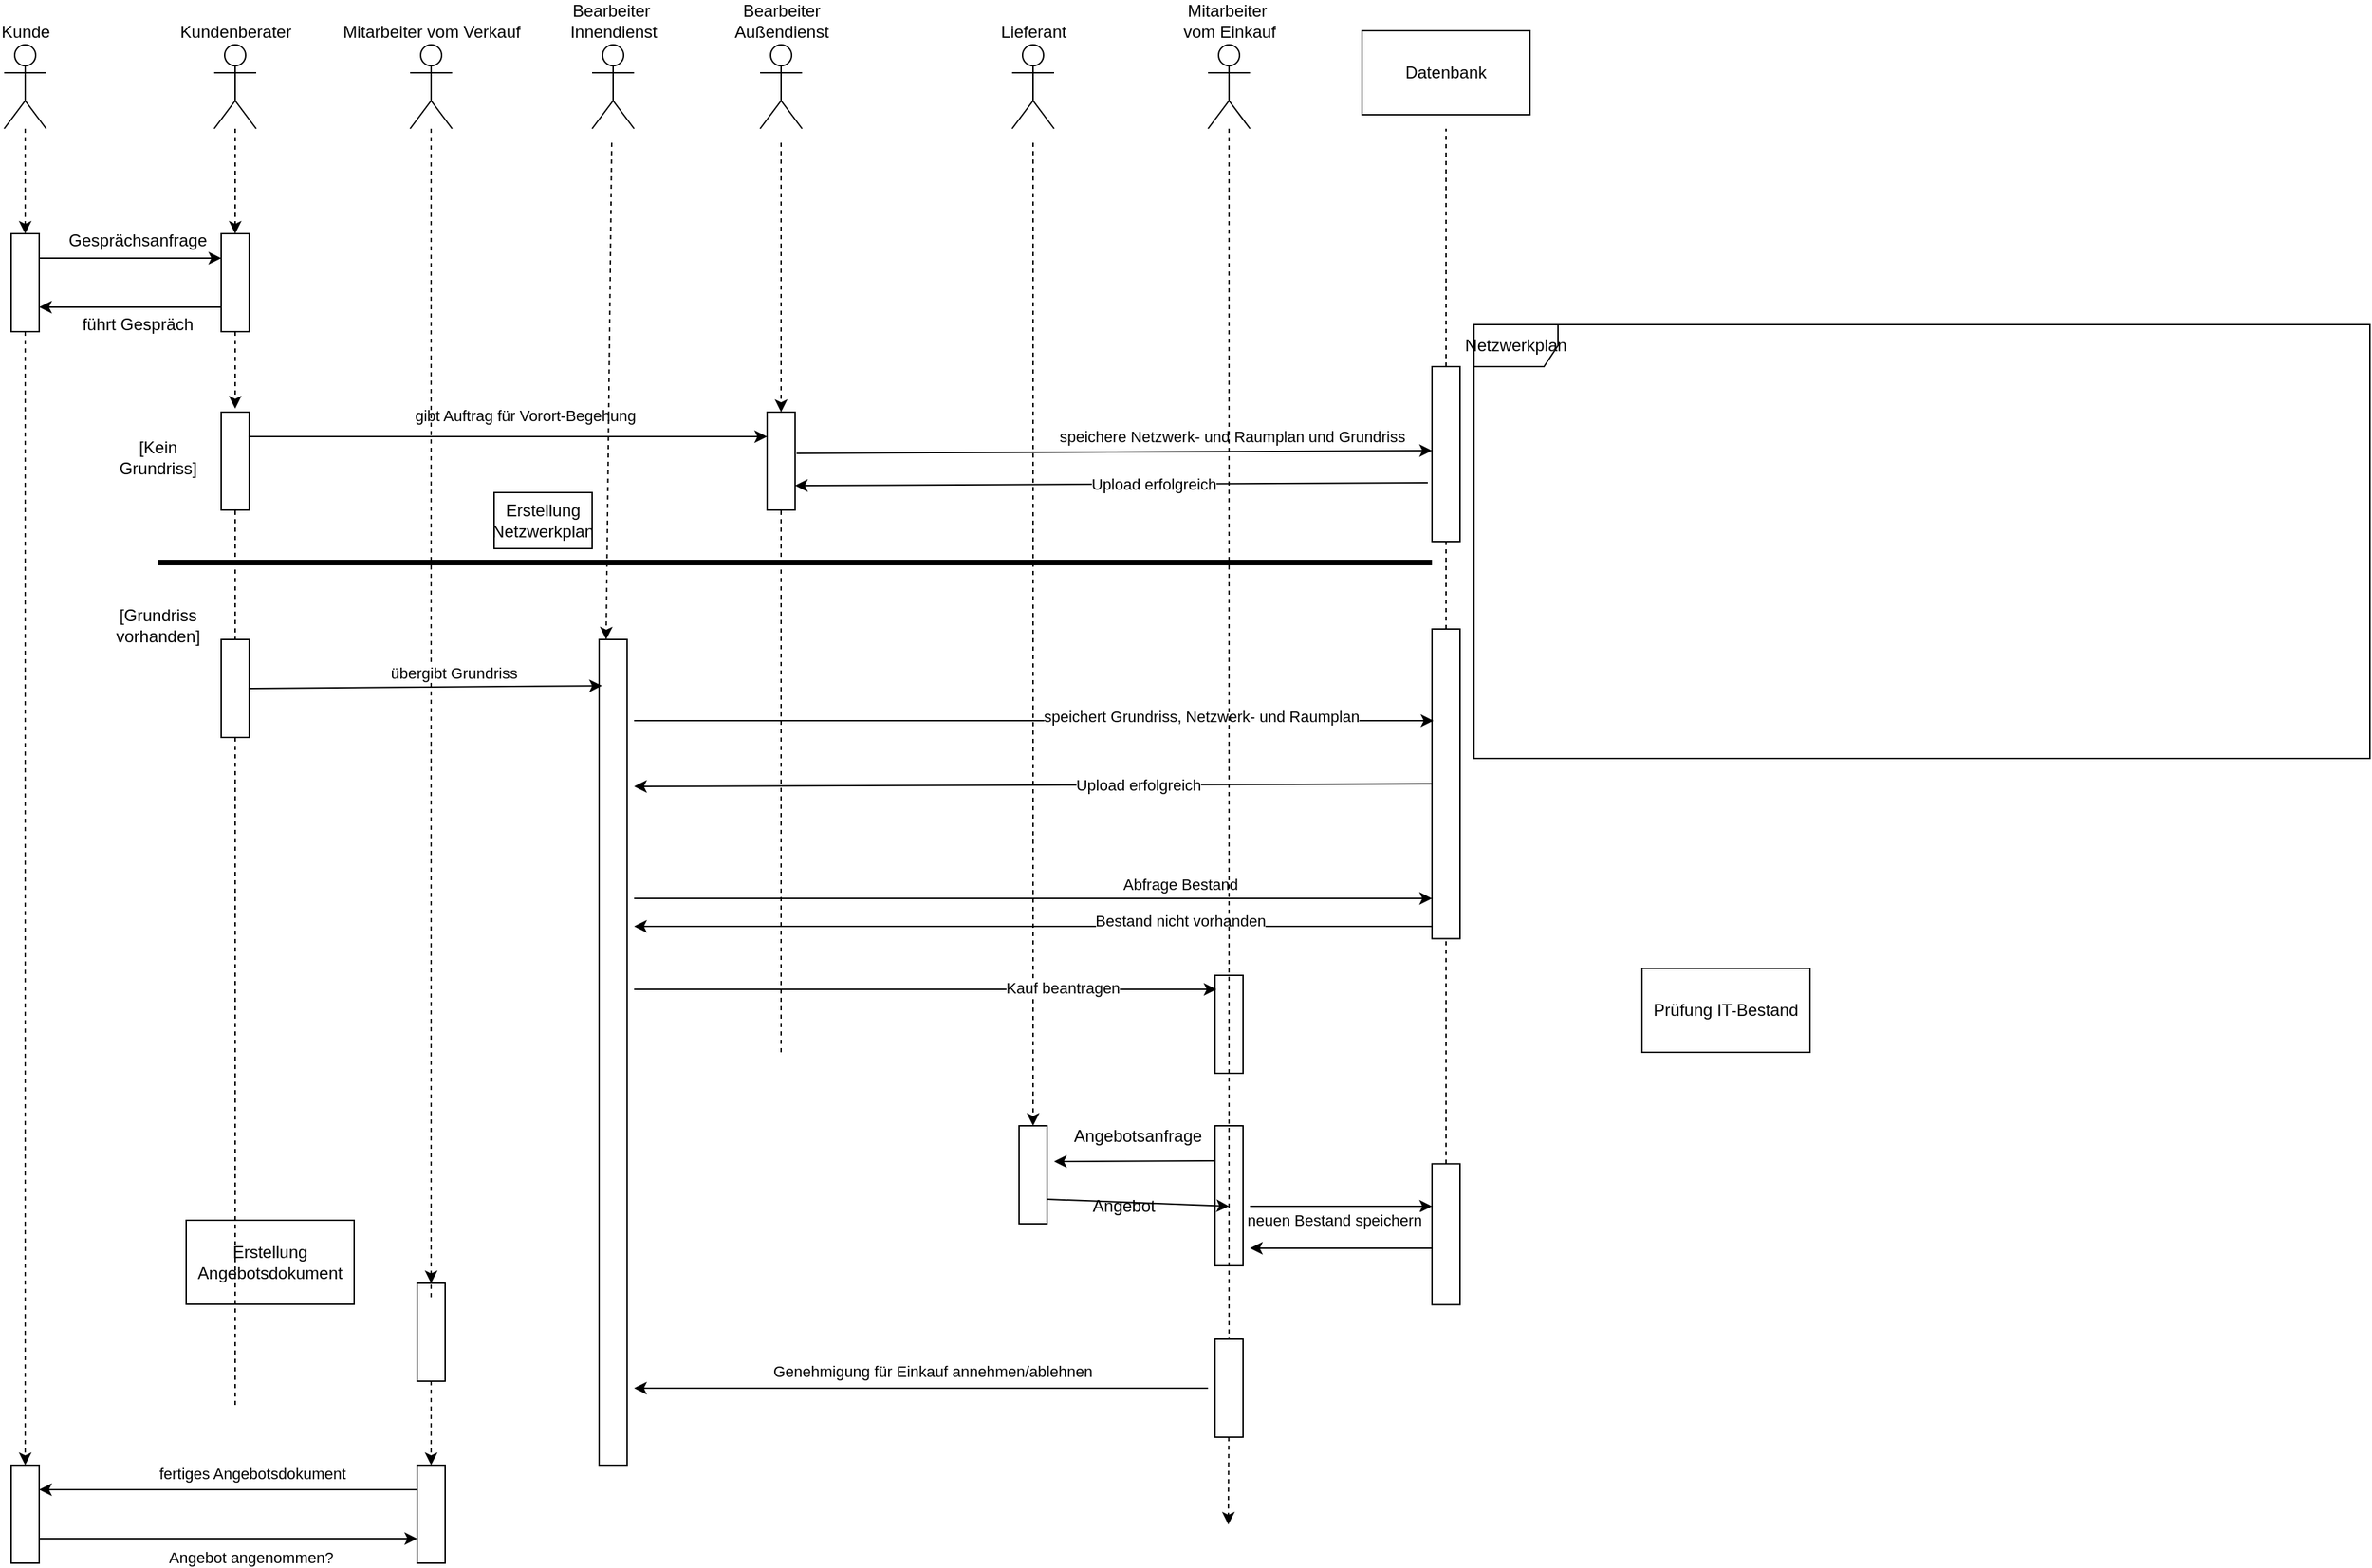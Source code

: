 <mxfile version="17.2.4" type="device"><diagram id="PptWGqQw9mA75Eg4ISWZ" name="Seite-1"><mxGraphModel dx="855" dy="865" grid="1" gridSize="10" guides="1" tooltips="1" connect="1" arrows="1" fold="1" page="1" pageScale="1" pageWidth="827" pageHeight="1169" math="0" shadow="0"><root><mxCell id="0"/><mxCell id="1" parent="0"/><mxCell id="ijj0WkjSVHMJVad7_gdb-12" style="edgeStyle=orthogonalEdgeStyle;rounded=0;orthogonalLoop=1;jettySize=auto;html=1;entryX=1;entryY=0.5;entryDx=0;entryDy=0;dashed=1;" parent="1" source="ijj0WkjSVHMJVad7_gdb-1" target="ijj0WkjSVHMJVad7_gdb-7" edge="1"><mxGeometry relative="1" as="geometry"/></mxCell><mxCell id="ijj0WkjSVHMJVad7_gdb-1" value="Kundenberater" style="shape=umlActor;verticalLabelPosition=top;verticalAlign=bottom;html=1;outlineConnect=0;labelPosition=center;align=center;" parent="1" vertex="1"><mxGeometry x="180" y="40" width="30" height="60" as="geometry"/></mxCell><mxCell id="ijj0WkjSVHMJVad7_gdb-13" style="edgeStyle=orthogonalEdgeStyle;rounded=0;orthogonalLoop=1;jettySize=auto;html=1;exitX=0.75;exitY=1;exitDx=0;exitDy=0;entryX=0.75;entryY=0;entryDx=0;entryDy=0;" parent="1" source="ijj0WkjSVHMJVad7_gdb-4" target="ijj0WkjSVHMJVad7_gdb-7" edge="1"><mxGeometry relative="1" as="geometry"/></mxCell><mxCell id="ijj0WkjSVHMJVad7_gdb-24" style="edgeStyle=orthogonalEdgeStyle;rounded=0;orthogonalLoop=1;jettySize=auto;html=1;dashed=1;entryX=1;entryY=0.5;entryDx=0;entryDy=0;" parent="1" source="ijj0WkjSVHMJVad7_gdb-4" target="2X8zQZr1_9-unPe0bDXJ-4" edge="1"><mxGeometry relative="1" as="geometry"><mxPoint x="45" y="400" as="targetPoint"/></mxGeometry></mxCell><mxCell id="ijj0WkjSVHMJVad7_gdb-4" value="" style="rounded=0;whiteSpace=wrap;html=1;rotation=-90;" parent="1" vertex="1"><mxGeometry x="10" y="200" width="70" height="20" as="geometry"/></mxCell><mxCell id="ijj0WkjSVHMJVad7_gdb-11" style="edgeStyle=orthogonalEdgeStyle;rounded=0;orthogonalLoop=1;jettySize=auto;html=1;dashed=1;" parent="1" source="ijj0WkjSVHMJVad7_gdb-6" target="ijj0WkjSVHMJVad7_gdb-4" edge="1"><mxGeometry relative="1" as="geometry"/></mxCell><mxCell id="ijj0WkjSVHMJVad7_gdb-6" value="Kunde" style="shape=umlActor;verticalLabelPosition=top;verticalAlign=bottom;html=1;labelPosition=center;align=center;" parent="1" vertex="1"><mxGeometry x="30" y="40" width="30" height="60" as="geometry"/></mxCell><mxCell id="ijj0WkjSVHMJVad7_gdb-15" style="edgeStyle=orthogonalEdgeStyle;rounded=0;orthogonalLoop=1;jettySize=auto;html=1;entryX=0.25;entryY=1;entryDx=0;entryDy=0;exitX=0.25;exitY=0;exitDx=0;exitDy=0;" parent="1" source="ijj0WkjSVHMJVad7_gdb-7" target="ijj0WkjSVHMJVad7_gdb-4" edge="1"><mxGeometry relative="1" as="geometry"/></mxCell><mxCell id="ijj0WkjSVHMJVad7_gdb-7" value="" style="rounded=0;whiteSpace=wrap;html=1;rotation=-90;" parent="1" vertex="1"><mxGeometry x="160" y="200" width="70" height="20" as="geometry"/></mxCell><mxCell id="ijj0WkjSVHMJVad7_gdb-14" value="Gesprächsanfrage" style="text;html=1;align=center;verticalAlign=middle;resizable=0;points=[];autosize=1;strokeColor=none;fillColor=none;" parent="1" vertex="1"><mxGeometry x="70" y="170" width="110" height="20" as="geometry"/></mxCell><mxCell id="ijj0WkjSVHMJVad7_gdb-16" value="führt Gespräch" style="text;html=1;align=center;verticalAlign=middle;resizable=0;points=[];autosize=1;strokeColor=none;fillColor=none;" parent="1" vertex="1"><mxGeometry x="80" y="230" width="90" height="20" as="geometry"/></mxCell><mxCell id="ijj0WkjSVHMJVad7_gdb-18" value="Mitarbeiter vom Verkauf" style="shape=umlActor;verticalLabelPosition=top;verticalAlign=bottom;html=1;labelPosition=center;align=center;" parent="1" vertex="1"><mxGeometry x="320" y="40" width="30" height="60" as="geometry"/></mxCell><mxCell id="ijj0WkjSVHMJVad7_gdb-19" value="Bearbeiter&amp;nbsp;&lt;br&gt;Innendienst&lt;br&gt;" style="shape=umlActor;verticalLabelPosition=top;verticalAlign=bottom;html=1;outlineConnect=0;labelPosition=center;align=center;" parent="1" vertex="1"><mxGeometry x="450" y="40" width="30" height="60" as="geometry"/></mxCell><mxCell id="ijj0WkjSVHMJVad7_gdb-20" value="Bearbeiter&lt;br&gt;Außendienst" style="shape=umlActor;verticalLabelPosition=top;verticalAlign=bottom;html=1;outlineConnect=0;labelPosition=center;align=center;" parent="1" vertex="1"><mxGeometry x="570" y="40" width="30" height="60" as="geometry"/></mxCell><mxCell id="ijj0WkjSVHMJVad7_gdb-21" value="Lieferant" style="shape=umlActor;verticalLabelPosition=top;verticalAlign=bottom;html=1;outlineConnect=0;labelPosition=center;align=center;" parent="1" vertex="1"><mxGeometry x="750" y="40" width="30" height="60" as="geometry"/></mxCell><mxCell id="ijj0WkjSVHMJVad7_gdb-22" value="Mitarbeiter&amp;nbsp;&lt;br&gt;vom Einkauf&lt;br&gt;" style="shape=umlActor;verticalLabelPosition=top;verticalAlign=bottom;html=1;outlineConnect=0;labelPosition=center;align=center;" parent="1" vertex="1"><mxGeometry x="890" y="40" width="30" height="60" as="geometry"/></mxCell><mxCell id="2X8zQZr1_9-unPe0bDXJ-2" value="" style="rounded=0;whiteSpace=wrap;html=1;rotation=-90;" parent="1" vertex="1"><mxGeometry x="160" y="327.5" width="70" height="20" as="geometry"/></mxCell><mxCell id="2X8zQZr1_9-unPe0bDXJ-4" value="" style="rounded=0;whiteSpace=wrap;html=1;rotation=-90;" parent="1" vertex="1"><mxGeometry x="10" y="1080" width="70" height="20" as="geometry"/></mxCell><mxCell id="2X8zQZr1_9-unPe0bDXJ-6" value="" style="rounded=0;whiteSpace=wrap;html=1;rotation=-90;" parent="1" vertex="1"><mxGeometry x="730" y="837.5" width="70" height="20" as="geometry"/></mxCell><mxCell id="2X8zQZr1_9-unPe0bDXJ-7" value="" style="rounded=0;whiteSpace=wrap;html=1;rotation=-90;" parent="1" vertex="1"><mxGeometry x="855" y="852.5" width="100" height="20" as="geometry"/></mxCell><mxCell id="2X8zQZr1_9-unPe0bDXJ-8" value="" style="rounded=0;whiteSpace=wrap;html=1;rotation=-90;" parent="1" vertex="1"><mxGeometry x="170" y="750" width="590" height="20" as="geometry"/></mxCell><mxCell id="2X8zQZr1_9-unPe0bDXJ-9" value="" style="rounded=0;whiteSpace=wrap;html=1;rotation=-90;" parent="1" vertex="1"><mxGeometry x="550" y="327.5" width="70" height="20" as="geometry"/></mxCell><mxCell id="2X8zQZr1_9-unPe0bDXJ-11" value="" style="endArrow=classic;html=1;rounded=0;exitX=0.75;exitY=1;exitDx=0;exitDy=0;entryX=0.75;entryY=0;entryDx=0;entryDy=0;" parent="1" source="2X8zQZr1_9-unPe0bDXJ-2" target="2X8zQZr1_9-unPe0bDXJ-9" edge="1"><mxGeometry width="50" height="50" relative="1" as="geometry"><mxPoint x="320" y="397.5" as="sourcePoint"/><mxPoint x="370" y="347.5" as="targetPoint"/></mxGeometry></mxCell><mxCell id="X0jeM4zKIo98r6o8vJ_5-3" value="gibt Auftrag für Vorort-Begehung" style="edgeLabel;html=1;align=center;verticalAlign=middle;resizable=0;points=[];" parent="2X8zQZr1_9-unPe0bDXJ-11" vertex="1" connectable="0"><mxGeometry x="0.065" y="-2" relative="1" as="geometry"><mxPoint y="-17" as="offset"/></mxGeometry></mxCell><mxCell id="2X8zQZr1_9-unPe0bDXJ-13" value="" style="endArrow=classic;html=1;rounded=0;dashed=1;exitX=0;exitY=0.5;exitDx=0;exitDy=0;" parent="1" source="ijj0WkjSVHMJVad7_gdb-7" edge="1"><mxGeometry width="50" height="50" relative="1" as="geometry"><mxPoint x="140" y="530" as="sourcePoint"/><mxPoint x="195" y="300" as="targetPoint"/></mxGeometry></mxCell><mxCell id="2X8zQZr1_9-unPe0bDXJ-22" value="Prüfung IT-Bestand" style="rounded=0;whiteSpace=wrap;html=1;" parent="1" vertex="1"><mxGeometry x="1200" y="700" width="120" height="60" as="geometry"/></mxCell><mxCell id="2X8zQZr1_9-unPe0bDXJ-26" value="" style="endArrow=classic;html=1;rounded=0;exitX=0.75;exitY=0;exitDx=0;exitDy=0;" parent="1" source="2X8zQZr1_9-unPe0bDXJ-7" edge="1"><mxGeometry width="50" height="50" relative="1" as="geometry"><mxPoint x="900" y="980" as="sourcePoint"/><mxPoint x="780" y="838" as="targetPoint"/></mxGeometry></mxCell><mxCell id="2X8zQZr1_9-unPe0bDXJ-28" value="Angebotsanfrage" style="text;html=1;strokeColor=none;fillColor=none;align=center;verticalAlign=middle;whiteSpace=wrap;rounded=0;" parent="1" vertex="1"><mxGeometry x="750" y="810" width="180" height="20" as="geometry"/></mxCell><mxCell id="2X8zQZr1_9-unPe0bDXJ-30" value="" style="endArrow=classic;html=1;rounded=0;exitX=0.25;exitY=1;exitDx=0;exitDy=0;" parent="1" source="2X8zQZr1_9-unPe0bDXJ-6" edge="1"><mxGeometry width="50" height="50" relative="1" as="geometry"><mxPoint x="890" y="970" as="sourcePoint"/><mxPoint x="905" y="870" as="targetPoint"/></mxGeometry></mxCell><mxCell id="2X8zQZr1_9-unPe0bDXJ-31" value="Angebot" style="text;html=1;strokeColor=none;fillColor=none;align=center;verticalAlign=middle;whiteSpace=wrap;rounded=0;" parent="1" vertex="1"><mxGeometry x="740" y="860" width="180" height="20" as="geometry"/></mxCell><mxCell id="2X8zQZr1_9-unPe0bDXJ-36" value="Erstellung Netzwerkplan" style="rounded=0;whiteSpace=wrap;html=1;" parent="1" vertex="1"><mxGeometry x="380" y="360" width="70" height="40" as="geometry"/></mxCell><mxCell id="2X8zQZr1_9-unPe0bDXJ-39" value="" style="endArrow=classic;html=1;rounded=0;" parent="1" edge="1"><mxGeometry width="50" height="50" relative="1" as="geometry"><mxPoint x="890" y="1000" as="sourcePoint"/><mxPoint x="480" y="1000" as="targetPoint"/></mxGeometry></mxCell><mxCell id="2X8zQZr1_9-unPe0bDXJ-40" value="Genehmigung für Einkauf annehmen/ablehnen" style="edgeLabel;html=1;align=center;verticalAlign=middle;resizable=0;points=[];" parent="2X8zQZr1_9-unPe0bDXJ-39" vertex="1" connectable="0"><mxGeometry x="-0.176" y="-1" relative="1" as="geometry"><mxPoint x="-28" y="-11" as="offset"/></mxGeometry></mxCell><mxCell id="2X8zQZr1_9-unPe0bDXJ-41" value="Erstellung Angebotsdokument" style="rounded=0;whiteSpace=wrap;html=1;" parent="1" vertex="1"><mxGeometry x="160" y="880" width="120" height="60" as="geometry"/></mxCell><mxCell id="2X8zQZr1_9-unPe0bDXJ-44" value="" style="rounded=0;whiteSpace=wrap;html=1;rotation=-90;" parent="1" vertex="1"><mxGeometry x="300" y="1080" width="70" height="20" as="geometry"/></mxCell><mxCell id="2X8zQZr1_9-unPe0bDXJ-45" value="" style="endArrow=classic;html=1;rounded=0;dashed=1;exitX=0;exitY=0.5;exitDx=0;exitDy=0;entryX=1;entryY=0.5;entryDx=0;entryDy=0;startArrow=none;" parent="1" source="2X8zQZr1_9-unPe0bDXJ-3" target="2X8zQZr1_9-unPe0bDXJ-44" edge="1"><mxGeometry width="50" height="50" relative="1" as="geometry"><mxPoint x="335" y="935" as="sourcePoint"/><mxPoint x="550" y="990" as="targetPoint"/></mxGeometry></mxCell><mxCell id="2X8zQZr1_9-unPe0bDXJ-46" value="" style="endArrow=classic;html=1;rounded=0;entryX=0.75;entryY=1;entryDx=0;entryDy=0;exitX=0.75;exitY=0;exitDx=0;exitDy=0;" parent="1" source="2X8zQZr1_9-unPe0bDXJ-44" target="2X8zQZr1_9-unPe0bDXJ-4" edge="1"><mxGeometry width="50" height="50" relative="1" as="geometry"><mxPoint x="200" y="1070" as="sourcePoint"/><mxPoint x="250" y="1020" as="targetPoint"/></mxGeometry></mxCell><mxCell id="2X8zQZr1_9-unPe0bDXJ-47" value="fertiges Angebotsdokument" style="edgeLabel;html=1;align=center;verticalAlign=middle;resizable=0;points=[];" parent="2X8zQZr1_9-unPe0bDXJ-46" vertex="1" connectable="0"><mxGeometry x="-0.359" y="-1" relative="1" as="geometry"><mxPoint x="-32" y="-11" as="offset"/></mxGeometry></mxCell><mxCell id="2X8zQZr1_9-unPe0bDXJ-48" value="" style="endArrow=classic;html=1;rounded=0;exitX=0.25;exitY=1;exitDx=0;exitDy=0;entryX=0.25;entryY=0;entryDx=0;entryDy=0;" parent="1" source="2X8zQZr1_9-unPe0bDXJ-4" target="2X8zQZr1_9-unPe0bDXJ-44" edge="1"><mxGeometry width="50" height="50" relative="1" as="geometry"><mxPoint x="170" y="1140" as="sourcePoint"/><mxPoint x="220" y="1090" as="targetPoint"/></mxGeometry></mxCell><mxCell id="2X8zQZr1_9-unPe0bDXJ-49" value="Angebot angenommen?" style="edgeLabel;html=1;align=center;verticalAlign=middle;resizable=0;points=[];" parent="2X8zQZr1_9-unPe0bDXJ-48" vertex="1" connectable="0"><mxGeometry x="0.141" y="-5" relative="1" as="geometry"><mxPoint x="-3" y="8" as="offset"/></mxGeometry></mxCell><mxCell id="2X8zQZr1_9-unPe0bDXJ-50" value="" style="endArrow=classic;html=1;rounded=0;dashed=1;" parent="1" target="2X8zQZr1_9-unPe0bDXJ-6" edge="1"><mxGeometry width="50" height="50" relative="1" as="geometry"><mxPoint x="765" y="110" as="sourcePoint"/><mxPoint x="760" y="280" as="targetPoint"/></mxGeometry></mxCell><mxCell id="2X8zQZr1_9-unPe0bDXJ-51" value="" style="endArrow=classic;html=1;rounded=0;dashed=1;startArrow=none;" parent="1" edge="1" source="2X8zQZr1_9-unPe0bDXJ-5"><mxGeometry width="50" height="50" relative="1" as="geometry"><mxPoint x="904.91" y="160" as="sourcePoint"/><mxPoint x="904.5" y="1097.5" as="targetPoint"/></mxGeometry></mxCell><mxCell id="2X8zQZr1_9-unPe0bDXJ-52" value="" style="endArrow=classic;html=1;rounded=0;dashed=1;entryX=1;entryY=0.5;entryDx=0;entryDy=0;" parent="1" source="ijj0WkjSVHMJVad7_gdb-18" target="2X8zQZr1_9-unPe0bDXJ-3" edge="1"><mxGeometry width="50" height="50" relative="1" as="geometry"><mxPoint x="260" y="520" as="sourcePoint"/><mxPoint x="310" y="470" as="targetPoint"/></mxGeometry></mxCell><mxCell id="2X8zQZr1_9-unPe0bDXJ-53" value="" style="endArrow=classic;html=1;rounded=0;dashed=1;entryX=0;entryY=0.5;entryDx=0;entryDy=0;" parent="1" edge="1"><mxGeometry width="50" height="50" relative="1" as="geometry"><mxPoint x="464" y="110" as="sourcePoint"/><mxPoint x="460" y="465" as="targetPoint"/></mxGeometry></mxCell><mxCell id="2X8zQZr1_9-unPe0bDXJ-54" value="" style="endArrow=classic;html=1;rounded=0;dashed=1;entryX=1;entryY=0.5;entryDx=0;entryDy=0;" parent="1" target="2X8zQZr1_9-unPe0bDXJ-9" edge="1"><mxGeometry width="50" height="50" relative="1" as="geometry"><mxPoint x="585" y="110" as="sourcePoint"/><mxPoint x="690" y="160" as="targetPoint"/></mxGeometry></mxCell><mxCell id="X0jeM4zKIo98r6o8vJ_5-1" value="Netzwerkplan" style="shape=umlFrame;whiteSpace=wrap;html=1;" parent="1" vertex="1"><mxGeometry x="1080" y="240" width="640" height="310" as="geometry"/></mxCell><mxCell id="X0jeM4zKIo98r6o8vJ_5-2" value="[Kein Grundriss]" style="text;html=1;strokeColor=none;fillColor=none;align=center;verticalAlign=middle;whiteSpace=wrap;rounded=0;" parent="1" vertex="1"><mxGeometry x="110" y="320" width="60" height="30" as="geometry"/></mxCell><mxCell id="X0jeM4zKIo98r6o8vJ_5-4" value="Datenbank" style="rounded=0;whiteSpace=wrap;html=1;" parent="1" vertex="1"><mxGeometry x="1000" y="30" width="120" height="60" as="geometry"/></mxCell><mxCell id="X0jeM4zKIo98r6o8vJ_5-5" value="" style="endArrow=none;dashed=1;html=1;rounded=0;startArrow=none;" parent="1" source="X0jeM4zKIo98r6o8vJ_5-6" edge="1"><mxGeometry width="50" height="50" relative="1" as="geometry"><mxPoint x="1060" y="600" as="sourcePoint"/><mxPoint x="1060" y="100" as="targetPoint"/></mxGeometry></mxCell><mxCell id="X0jeM4zKIo98r6o8vJ_5-6" value="" style="rounded=0;whiteSpace=wrap;html=1;rotation=-90;" parent="1" vertex="1"><mxGeometry x="997.5" y="322.5" width="125" height="20" as="geometry"/></mxCell><mxCell id="X0jeM4zKIo98r6o8vJ_5-7" value="" style="endArrow=none;dashed=1;html=1;rounded=0;startArrow=none;" parent="1" source="X0jeM4zKIo98r6o8vJ_5-19" target="X0jeM4zKIo98r6o8vJ_5-6" edge="1"><mxGeometry width="50" height="50" relative="1" as="geometry"><mxPoint x="1060" y="600" as="sourcePoint"/><mxPoint x="1060" y="100" as="targetPoint"/></mxGeometry></mxCell><mxCell id="X0jeM4zKIo98r6o8vJ_5-10" value="" style="endArrow=classic;html=1;rounded=0;exitX=0.579;exitY=1.05;exitDx=0;exitDy=0;exitPerimeter=0;" parent="1" source="2X8zQZr1_9-unPe0bDXJ-9" edge="1"><mxGeometry width="50" height="50" relative="1" as="geometry"><mxPoint x="690" y="320" as="sourcePoint"/><mxPoint x="1050" y="330" as="targetPoint"/></mxGeometry></mxCell><mxCell id="X0jeM4zKIo98r6o8vJ_5-11" value="speichere Netzwerk- und Raumplan und Grundriss" style="edgeLabel;html=1;align=center;verticalAlign=middle;resizable=0;points=[];" parent="X0jeM4zKIo98r6o8vJ_5-10" vertex="1" connectable="0"><mxGeometry x="0.469" y="4" relative="1" as="geometry"><mxPoint x="-23" y="-7" as="offset"/></mxGeometry></mxCell><mxCell id="X0jeM4zKIo98r6o8vJ_5-12" value="" style="endArrow=classic;html=1;rounded=0;entryX=0.25;entryY=1;entryDx=0;entryDy=0;exitX=0.336;exitY=-0.15;exitDx=0;exitDy=0;exitPerimeter=0;" parent="1" source="X0jeM4zKIo98r6o8vJ_5-6" target="2X8zQZr1_9-unPe0bDXJ-9" edge="1"><mxGeometry width="50" height="50" relative="1" as="geometry"><mxPoint x="970" y="420" as="sourcePoint"/><mxPoint x="1020" y="370" as="targetPoint"/></mxGeometry></mxCell><mxCell id="X0jeM4zKIo98r6o8vJ_5-13" value="Upload erfolgreich" style="edgeLabel;html=1;align=center;verticalAlign=middle;resizable=0;points=[];" parent="X0jeM4zKIo98r6o8vJ_5-12" vertex="1" connectable="0"><mxGeometry x="-0.133" relative="1" as="geometry"><mxPoint as="offset"/></mxGeometry></mxCell><mxCell id="X0jeM4zKIo98r6o8vJ_5-14" value="" style="endArrow=none;dashed=1;html=1;rounded=0;entryX=0;entryY=0.5;entryDx=0;entryDy=0;" parent="1" target="2X8zQZr1_9-unPe0bDXJ-2" edge="1"><mxGeometry width="50" height="50" relative="1" as="geometry"><mxPoint x="195" y="1012" as="sourcePoint"/><mxPoint x="240" y="490" as="targetPoint"/></mxGeometry></mxCell><mxCell id="X0jeM4zKIo98r6o8vJ_5-16" value="" style="endArrow=none;html=1;rounded=0;strokeWidth=4;" parent="1" edge="1"><mxGeometry width="50" height="50" relative="1" as="geometry"><mxPoint x="140" y="410" as="sourcePoint"/><mxPoint x="1050" y="410" as="targetPoint"/></mxGeometry></mxCell><mxCell id="X0jeM4zKIo98r6o8vJ_5-17" value="[Grundriss vorhanden]" style="text;html=1;strokeColor=none;fillColor=none;align=center;verticalAlign=middle;whiteSpace=wrap;rounded=0;" parent="1" vertex="1"><mxGeometry x="110" y="440" width="60" height="30" as="geometry"/></mxCell><mxCell id="X0jeM4zKIo98r6o8vJ_5-18" value="" style="rounded=0;whiteSpace=wrap;html=1;rotation=-90;" parent="1" vertex="1"><mxGeometry x="160" y="490" width="70" height="20" as="geometry"/></mxCell><mxCell id="X0jeM4zKIo98r6o8vJ_5-19" value="" style="rounded=0;whiteSpace=wrap;html=1;rotation=-90;" parent="1" vertex="1"><mxGeometry x="949.38" y="558.13" width="221.25" height="20" as="geometry"/></mxCell><mxCell id="X0jeM4zKIo98r6o8vJ_5-20" value="" style="endArrow=none;dashed=1;html=1;rounded=0;exitX=1;exitY=0.5;exitDx=0;exitDy=0;" parent="1" target="X0jeM4zKIo98r6o8vJ_5-19" edge="1" source="pVKIixo72AZ8MVj9y92q-1"><mxGeometry width="50" height="50" relative="1" as="geometry"><mxPoint x="1060" y="800" as="sourcePoint"/><mxPoint x="1060" y="395" as="targetPoint"/></mxGeometry></mxCell><mxCell id="X0jeM4zKIo98r6o8vJ_5-21" value="" style="endArrow=classic;html=1;rounded=0;strokeWidth=1;exitX=0.5;exitY=1;exitDx=0;exitDy=0;entryX=0.944;entryY=0.1;entryDx=0;entryDy=0;entryPerimeter=0;" parent="1" source="X0jeM4zKIo98r6o8vJ_5-18" target="2X8zQZr1_9-unPe0bDXJ-8" edge="1"><mxGeometry width="50" height="50" relative="1" as="geometry"><mxPoint x="270" y="560" as="sourcePoint"/><mxPoint x="320" y="510" as="targetPoint"/></mxGeometry></mxCell><mxCell id="X0jeM4zKIo98r6o8vJ_5-22" value="übergibt Grundriss" style="edgeLabel;html=1;align=center;verticalAlign=middle;resizable=0;points=[];" parent="X0jeM4zKIo98r6o8vJ_5-21" vertex="1" connectable="0"><mxGeometry x="0.184" y="-2" relative="1" as="geometry"><mxPoint x="-3" y="-12" as="offset"/></mxGeometry></mxCell><mxCell id="X0jeM4zKIo98r6o8vJ_5-23" value="" style="endArrow=classic;html=1;rounded=0;strokeWidth=1;entryX=0.704;entryY=0.05;entryDx=0;entryDy=0;entryPerimeter=0;" parent="1" target="X0jeM4zKIo98r6o8vJ_5-19" edge="1"><mxGeometry width="50" height="50" relative="1" as="geometry"><mxPoint x="480" y="523" as="sourcePoint"/><mxPoint x="730" y="480" as="targetPoint"/></mxGeometry></mxCell><mxCell id="X0jeM4zKIo98r6o8vJ_5-24" value="speichert Grundriss, Netzwerk- und Raumplan" style="edgeLabel;html=1;align=center;verticalAlign=middle;resizable=0;points=[];" parent="X0jeM4zKIo98r6o8vJ_5-23" vertex="1" connectable="0"><mxGeometry x="0.419" y="3" relative="1" as="geometry"><mxPoint as="offset"/></mxGeometry></mxCell><mxCell id="X0jeM4zKIo98r6o8vJ_5-26" value="" style="endArrow=none;dashed=1;html=1;rounded=0;strokeWidth=1;entryX=0;entryY=0.5;entryDx=0;entryDy=0;" parent="1" target="2X8zQZr1_9-unPe0bDXJ-9" edge="1"><mxGeometry width="50" height="50" relative="1" as="geometry"><mxPoint x="585" y="760" as="sourcePoint"/><mxPoint x="620" y="440" as="targetPoint"/></mxGeometry></mxCell><mxCell id="X0jeM4zKIo98r6o8vJ_5-30" value="" style="endArrow=classic;html=1;rounded=0;strokeWidth=1;exitX=0.5;exitY=0;exitDx=0;exitDy=0;" parent="1" source="X0jeM4zKIo98r6o8vJ_5-19" edge="1"><mxGeometry width="50" height="50" relative="1" as="geometry"><mxPoint x="980" y="610" as="sourcePoint"/><mxPoint x="480" y="570" as="targetPoint"/></mxGeometry></mxCell><mxCell id="X0jeM4zKIo98r6o8vJ_5-31" value="Upload erfolgreich" style="edgeLabel;html=1;align=center;verticalAlign=middle;resizable=0;points=[];" parent="X0jeM4zKIo98r6o8vJ_5-30" vertex="1" connectable="0"><mxGeometry x="-0.154" relative="1" as="geometry"><mxPoint x="31" as="offset"/></mxGeometry></mxCell><mxCell id="X0jeM4zKIo98r6o8vJ_5-32" value="" style="endArrow=classic;html=1;rounded=0;strokeWidth=1;" parent="1" edge="1"><mxGeometry width="50" height="50" relative="1" as="geometry"><mxPoint x="480" y="650" as="sourcePoint"/><mxPoint x="1050" y="650" as="targetPoint"/></mxGeometry></mxCell><mxCell id="X0jeM4zKIo98r6o8vJ_5-33" value="Abfrage Bestand" style="edgeLabel;html=1;align=center;verticalAlign=middle;resizable=0;points=[];" parent="X0jeM4zKIo98r6o8vJ_5-32" vertex="1" connectable="0"><mxGeometry x="0.439" y="-2" relative="1" as="geometry"><mxPoint x="-20" y="-12" as="offset"/></mxGeometry></mxCell><mxCell id="2X8zQZr1_9-unPe0bDXJ-3" value="" style="rounded=0;whiteSpace=wrap;html=1;rotation=-90;" parent="1" vertex="1"><mxGeometry x="300" y="950" width="70" height="20" as="geometry"/></mxCell><mxCell id="X0jeM4zKIo98r6o8vJ_5-34" value="" style="endArrow=none;html=1;rounded=0;dashed=1;exitX=0;exitY=0.5;exitDx=0;exitDy=0;entryX=1;entryY=0.5;entryDx=0;entryDy=0;" parent="1" target="2X8zQZr1_9-unPe0bDXJ-3" edge="1"><mxGeometry width="50" height="50" relative="1" as="geometry"><mxPoint x="335" y="935" as="sourcePoint"/><mxPoint x="335" y="1025" as="targetPoint"/></mxGeometry></mxCell><mxCell id="X0jeM4zKIo98r6o8vJ_5-35" value="" style="endArrow=classic;html=1;rounded=0;strokeWidth=1;" parent="1" edge="1"><mxGeometry width="50" height="50" relative="1" as="geometry"><mxPoint x="1050" y="670" as="sourcePoint"/><mxPoint x="480" y="670" as="targetPoint"/></mxGeometry></mxCell><mxCell id="X0jeM4zKIo98r6o8vJ_5-36" value="Bestand nicht vorhanden" style="edgeLabel;html=1;align=center;verticalAlign=middle;resizable=0;points=[];" parent="X0jeM4zKIo98r6o8vJ_5-35" vertex="1" connectable="0"><mxGeometry x="-0.154" y="-4" relative="1" as="geometry"><mxPoint x="61" as="offset"/></mxGeometry></mxCell><mxCell id="X0jeM4zKIo98r6o8vJ_5-38" value="" style="rounded=0;whiteSpace=wrap;html=1;rotation=-90;" parent="1" vertex="1"><mxGeometry x="870" y="730" width="70" height="20" as="geometry"/></mxCell><mxCell id="X0jeM4zKIo98r6o8vJ_5-40" value="" style="endArrow=classic;html=1;rounded=0;strokeWidth=1;entryX=0.857;entryY=0.05;entryDx=0;entryDy=0;entryPerimeter=0;" parent="1" target="X0jeM4zKIo98r6o8vJ_5-38" edge="1"><mxGeometry width="50" height="50" relative="1" as="geometry"><mxPoint x="480" y="715" as="sourcePoint"/><mxPoint x="730" y="710" as="targetPoint"/></mxGeometry></mxCell><mxCell id="X0jeM4zKIo98r6o8vJ_5-41" value="Kauf beantragen" style="edgeLabel;html=1;align=center;verticalAlign=middle;resizable=0;points=[];" parent="X0jeM4zKIo98r6o8vJ_5-40" vertex="1" connectable="0"><mxGeometry x="0.471" y="1" relative="1" as="geometry"><mxPoint as="offset"/></mxGeometry></mxCell><mxCell id="pVKIixo72AZ8MVj9y92q-1" value="" style="rounded=0;whiteSpace=wrap;html=1;rotation=-90;" vertex="1" parent="1"><mxGeometry x="1009.68" y="880" width="100.63" height="20" as="geometry"/></mxCell><mxCell id="pVKIixo72AZ8MVj9y92q-2" value="" style="endArrow=classic;html=1;rounded=0;" edge="1" parent="1"><mxGeometry width="50" height="50" relative="1" as="geometry"><mxPoint x="920" y="870" as="sourcePoint"/><mxPoint x="1050" y="870" as="targetPoint"/><Array as="points"><mxPoint x="990" y="870"/></Array></mxGeometry></mxCell><mxCell id="pVKIixo72AZ8MVj9y92q-3" value="neuen Bestand speichern" style="edgeLabel;html=1;align=center;verticalAlign=middle;resizable=0;points=[];" vertex="1" connectable="0" parent="pVKIixo72AZ8MVj9y92q-2"><mxGeometry x="-0.246" y="4" relative="1" as="geometry"><mxPoint x="11" y="14" as="offset"/></mxGeometry></mxCell><mxCell id="2X8zQZr1_9-unPe0bDXJ-5" value="" style="rounded=0;whiteSpace=wrap;html=1;rotation=-90;" parent="1" vertex="1"><mxGeometry x="870" y="990" width="70" height="20" as="geometry"/></mxCell><mxCell id="pVKIixo72AZ8MVj9y92q-5" value="" style="endArrow=none;html=1;rounded=0;dashed=1;" edge="1" parent="1" source="ijj0WkjSVHMJVad7_gdb-22" target="2X8zQZr1_9-unPe0bDXJ-5"><mxGeometry width="50" height="50" relative="1" as="geometry"><mxPoint x="904.985" y="100" as="sourcePoint"/><mxPoint x="904.5" y="1097.5" as="targetPoint"/></mxGeometry></mxCell><mxCell id="pVKIixo72AZ8MVj9y92q-6" value="" style="endArrow=classic;html=1;rounded=0;exitX=0.401;exitY=0;exitDx=0;exitDy=0;exitPerimeter=0;" edge="1" parent="1" source="pVKIixo72AZ8MVj9y92q-1"><mxGeometry width="50" height="50" relative="1" as="geometry"><mxPoint x="1030" y="1010" as="sourcePoint"/><mxPoint x="920" y="900" as="targetPoint"/></mxGeometry></mxCell></root></mxGraphModel></diagram></mxfile>